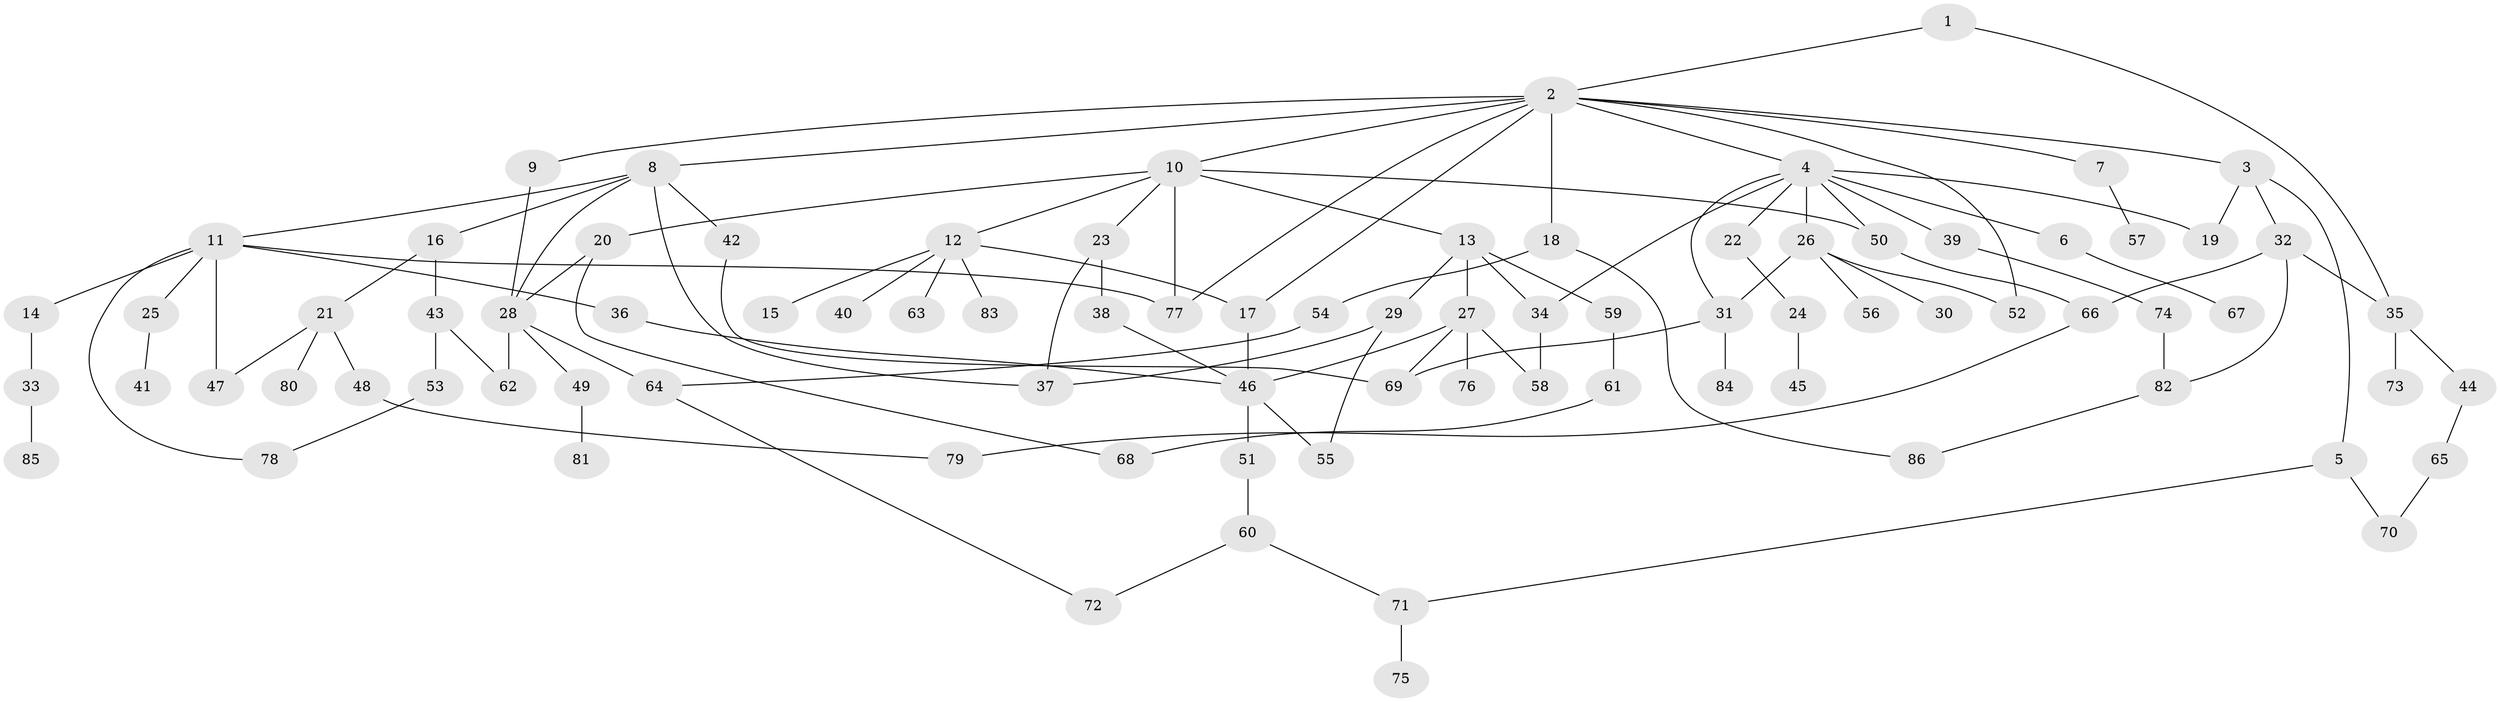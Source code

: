 // Generated by graph-tools (version 1.1) at 2025/25/03/09/25 03:25:24]
// undirected, 86 vertices, 117 edges
graph export_dot {
graph [start="1"]
  node [color=gray90,style=filled];
  1;
  2;
  3;
  4;
  5;
  6;
  7;
  8;
  9;
  10;
  11;
  12;
  13;
  14;
  15;
  16;
  17;
  18;
  19;
  20;
  21;
  22;
  23;
  24;
  25;
  26;
  27;
  28;
  29;
  30;
  31;
  32;
  33;
  34;
  35;
  36;
  37;
  38;
  39;
  40;
  41;
  42;
  43;
  44;
  45;
  46;
  47;
  48;
  49;
  50;
  51;
  52;
  53;
  54;
  55;
  56;
  57;
  58;
  59;
  60;
  61;
  62;
  63;
  64;
  65;
  66;
  67;
  68;
  69;
  70;
  71;
  72;
  73;
  74;
  75;
  76;
  77;
  78;
  79;
  80;
  81;
  82;
  83;
  84;
  85;
  86;
  1 -- 2;
  1 -- 35;
  2 -- 3;
  2 -- 4;
  2 -- 7;
  2 -- 8;
  2 -- 9;
  2 -- 10;
  2 -- 18;
  2 -- 77;
  2 -- 17;
  2 -- 52;
  3 -- 5;
  3 -- 19;
  3 -- 32;
  4 -- 6;
  4 -- 22;
  4 -- 26;
  4 -- 39;
  4 -- 19;
  4 -- 50;
  4 -- 34;
  4 -- 31;
  5 -- 70;
  5 -- 71;
  6 -- 67;
  7 -- 57;
  8 -- 11;
  8 -- 16;
  8 -- 42;
  8 -- 28;
  8 -- 37;
  9 -- 28;
  10 -- 12;
  10 -- 13;
  10 -- 20;
  10 -- 23;
  10 -- 50;
  10 -- 77;
  11 -- 14;
  11 -- 25;
  11 -- 36;
  11 -- 78;
  11 -- 47;
  11 -- 77;
  12 -- 15;
  12 -- 17;
  12 -- 40;
  12 -- 63;
  12 -- 83;
  13 -- 27;
  13 -- 29;
  13 -- 34;
  13 -- 59;
  14 -- 33;
  16 -- 21;
  16 -- 43;
  17 -- 46;
  18 -- 54;
  18 -- 86;
  20 -- 68;
  20 -- 28;
  21 -- 47;
  21 -- 48;
  21 -- 80;
  22 -- 24;
  23 -- 38;
  23 -- 37;
  24 -- 45;
  25 -- 41;
  26 -- 30;
  26 -- 31;
  26 -- 52;
  26 -- 56;
  27 -- 46;
  27 -- 76;
  27 -- 69;
  27 -- 58;
  28 -- 49;
  28 -- 62;
  28 -- 64;
  29 -- 37;
  29 -- 55;
  31 -- 84;
  31 -- 69;
  32 -- 35;
  32 -- 66;
  32 -- 82;
  33 -- 85;
  34 -- 58;
  35 -- 44;
  35 -- 73;
  36 -- 46;
  38 -- 46;
  39 -- 74;
  42 -- 69;
  43 -- 53;
  43 -- 62;
  44 -- 65;
  46 -- 51;
  46 -- 55;
  48 -- 79;
  49 -- 81;
  50 -- 66;
  51 -- 60;
  53 -- 78;
  54 -- 64;
  59 -- 61;
  60 -- 71;
  60 -- 72;
  61 -- 68;
  64 -- 72;
  65 -- 70;
  66 -- 79;
  71 -- 75;
  74 -- 82;
  82 -- 86;
}

